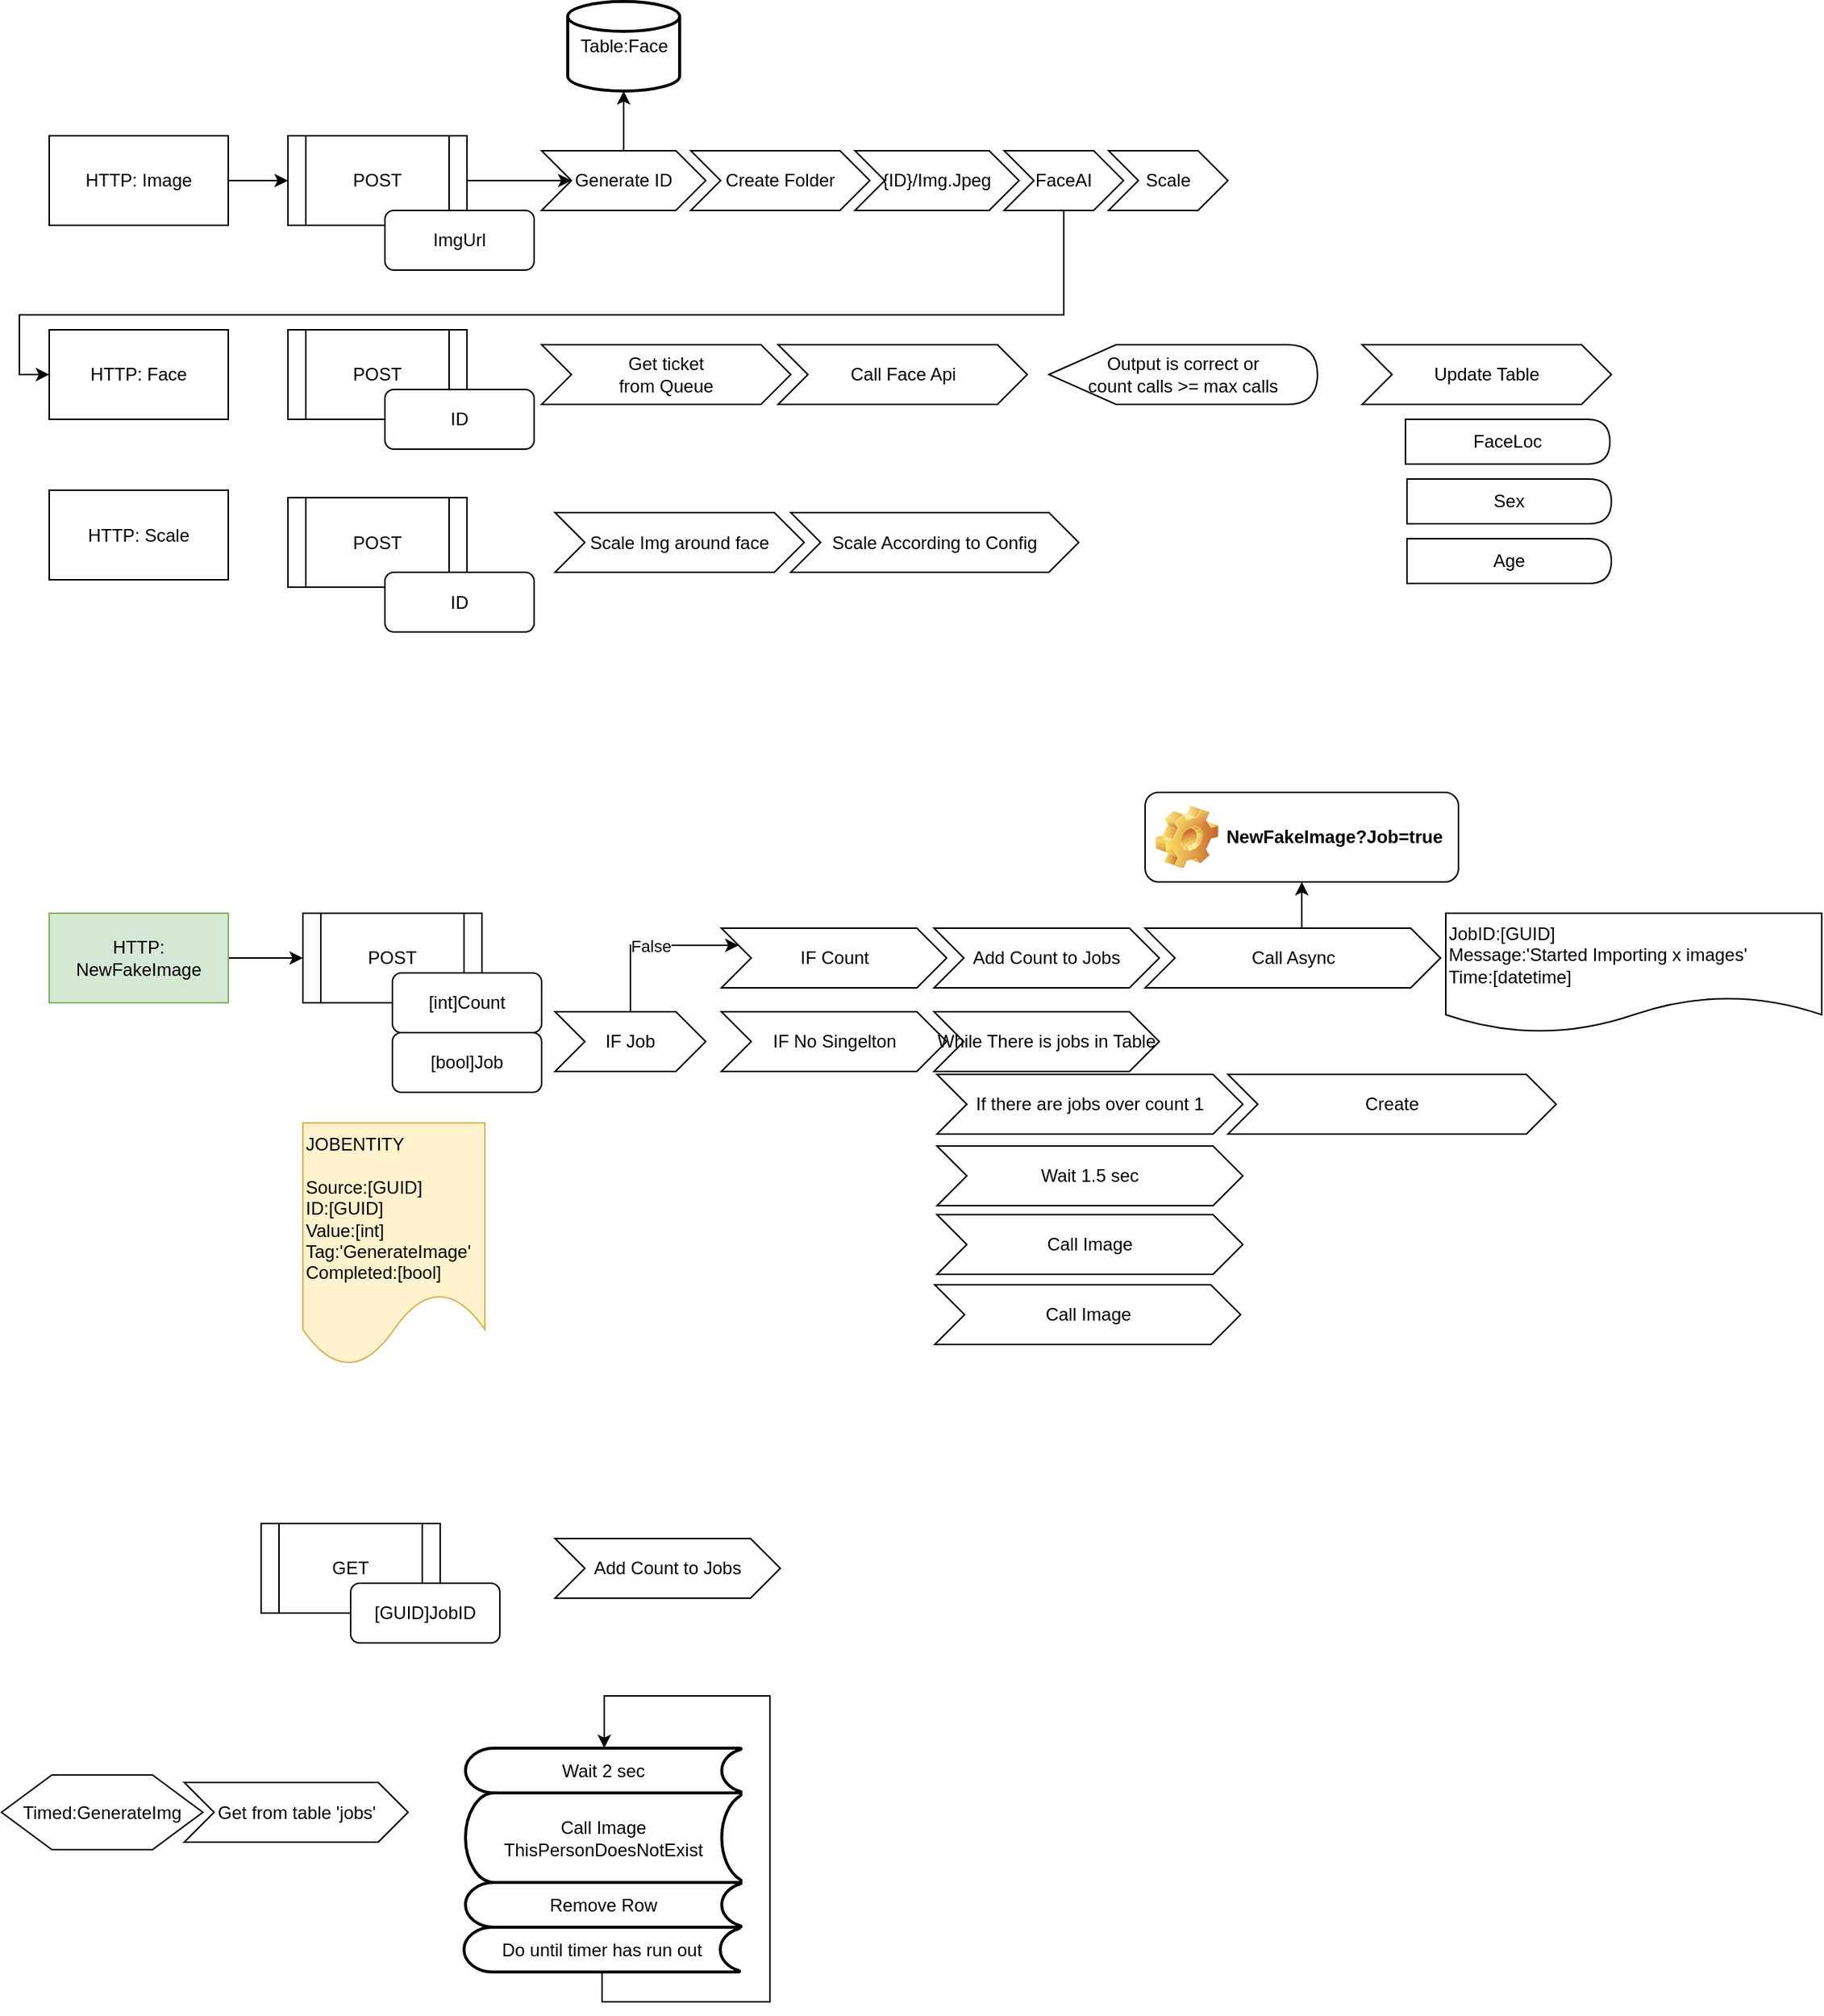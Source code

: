 <mxfile version="12.2.3" type="device" pages="4"><diagram id="6GZbs4qeGEQr8LsSOXJB" name="Thoughts"><mxGraphModel dx="1093" dy="1153" grid="1" gridSize="10" guides="1" tooltips="1" connect="1" arrows="1" fold="1" page="1" pageScale="1" pageWidth="827" pageHeight="1169" math="0" shadow="0"><root><mxCell id="0"/><mxCell id="1" parent="0"/><mxCell id="xeAzQ0xxMWWi7Mjjr2o7-23" style="edgeStyle=orthogonalEdgeStyle;rounded=0;orthogonalLoop=1;jettySize=auto;html=1;entryX=0;entryY=0.5;entryDx=0;entryDy=0;" edge="1" parent="1" source="xeAzQ0xxMWWi7Mjjr2o7-19" target="xeAzQ0xxMWWi7Mjjr2o7-21"><mxGeometry relative="1" as="geometry"/></mxCell><mxCell id="xeAzQ0xxMWWi7Mjjr2o7-19" value="HTTP: Image" style="rounded=0;whiteSpace=wrap;html=1;" vertex="1" parent="1"><mxGeometry x="50" y="170" width="120" height="60" as="geometry"/></mxCell><mxCell id="xeAzQ0xxMWWi7Mjjr2o7-31" style="edgeStyle=orthogonalEdgeStyle;rounded=0;orthogonalLoop=1;jettySize=auto;html=1;entryX=0;entryY=0.5;entryDx=0;entryDy=0;" edge="1" parent="1" source="xeAzQ0xxMWWi7Mjjr2o7-21" target="xeAzQ0xxMWWi7Mjjr2o7-25"><mxGeometry relative="1" as="geometry"/></mxCell><mxCell id="xeAzQ0xxMWWi7Mjjr2o7-21" value="POST" style="shape=process;whiteSpace=wrap;html=1;backgroundOutline=1;" vertex="1" parent="1"><mxGeometry x="210" y="170" width="120" height="60" as="geometry"/></mxCell><mxCell id="xeAzQ0xxMWWi7Mjjr2o7-101" style="edgeStyle=orthogonalEdgeStyle;rounded=0;orthogonalLoop=1;jettySize=auto;html=1;entryX=0.5;entryY=1;entryDx=0;entryDy=0;entryPerimeter=0;" edge="1" parent="1" source="xeAzQ0xxMWWi7Mjjr2o7-25" target="xeAzQ0xxMWWi7Mjjr2o7-100"><mxGeometry relative="1" as="geometry"/></mxCell><mxCell id="xeAzQ0xxMWWi7Mjjr2o7-25" value="Generate ID" style="shape=step;perimeter=stepPerimeter;whiteSpace=wrap;html=1;fixedSize=1;" vertex="1" parent="1"><mxGeometry x="380" y="180" width="110" height="40" as="geometry"/></mxCell><mxCell id="xeAzQ0xxMWWi7Mjjr2o7-86" style="edgeStyle=orthogonalEdgeStyle;rounded=0;orthogonalLoop=1;jettySize=auto;html=1;entryX=0;entryY=0.5;entryDx=0;entryDy=0;" edge="1" parent="1" source="xeAzQ0xxMWWi7Mjjr2o7-27" target="xeAzQ0xxMWWi7Mjjr2o7-82"><mxGeometry relative="1" as="geometry"><Array as="points"><mxPoint x="730" y="290"/><mxPoint x="30" y="290"/><mxPoint x="30" y="330"/></Array></mxGeometry></mxCell><mxCell id="xeAzQ0xxMWWi7Mjjr2o7-27" value="FaceAI" style="shape=step;perimeter=stepPerimeter;whiteSpace=wrap;html=1;fixedSize=1;" vertex="1" parent="1"><mxGeometry x="690" y="180" width="80" height="40" as="geometry"/></mxCell><mxCell id="xeAzQ0xxMWWi7Mjjr2o7-30" value="Scale" style="shape=step;perimeter=stepPerimeter;whiteSpace=wrap;html=1;fixedSize=1;" vertex="1" parent="1"><mxGeometry x="760" y="180" width="80" height="40" as="geometry"/></mxCell><mxCell id="xeAzQ0xxMWWi7Mjjr2o7-33" value="{ID}/Img.Jpeg" style="shape=step;perimeter=stepPerimeter;whiteSpace=wrap;html=1;fixedSize=1;" vertex="1" parent="1"><mxGeometry x="590" y="180" width="110" height="40" as="geometry"/></mxCell><mxCell id="xeAzQ0xxMWWi7Mjjr2o7-52" style="edgeStyle=orthogonalEdgeStyle;rounded=0;orthogonalLoop=1;jettySize=auto;html=1;" edge="1" parent="1" source="xeAzQ0xxMWWi7Mjjr2o7-46" target="xeAzQ0xxMWWi7Mjjr2o7-47"><mxGeometry relative="1" as="geometry"/></mxCell><mxCell id="xeAzQ0xxMWWi7Mjjr2o7-46" value="HTTP: NewFakeImage" style="rounded=0;whiteSpace=wrap;html=1;fillColor=#d5e8d4;strokeColor=#82b366;" vertex="1" parent="1"><mxGeometry x="50" y="691" width="120" height="60" as="geometry"/></mxCell><mxCell id="xeAzQ0xxMWWi7Mjjr2o7-47" value="POST" style="shape=process;whiteSpace=wrap;html=1;backgroundOutline=1;" vertex="1" parent="1"><mxGeometry x="220" y="691" width="120" height="60" as="geometry"/></mxCell><mxCell id="xeAzQ0xxMWWi7Mjjr2o7-51" value="[int]Count" style="rounded=1;whiteSpace=wrap;html=1;" vertex="1" parent="1"><mxGeometry x="280" y="731" width="100" height="40" as="geometry"/></mxCell><mxCell id="xeAzQ0xxMWWi7Mjjr2o7-57" value="Add Count to Jobs" style="shape=step;perimeter=stepPerimeter;whiteSpace=wrap;html=1;fixedSize=1;" vertex="1" parent="1"><mxGeometry x="643" y="701" width="151" height="40" as="geometry"/></mxCell><mxCell id="xeAzQ0xxMWWi7Mjjr2o7-58" value="Create Folder" style="shape=step;perimeter=stepPerimeter;whiteSpace=wrap;html=1;fixedSize=1;" vertex="1" parent="1"><mxGeometry x="480" y="180" width="120" height="40" as="geometry"/></mxCell><mxCell id="xeAzQ0xxMWWi7Mjjr2o7-61" value="Timed:GenerateImg" style="shape=hexagon;perimeter=hexagonPerimeter2;whiteSpace=wrap;html=1;" vertex="1" parent="1"><mxGeometry x="18" y="1268.5" width="135" height="50" as="geometry"/></mxCell><mxCell id="xeAzQ0xxMWWi7Mjjr2o7-66" value="Get from table 'jobs'" style="shape=step;perimeter=stepPerimeter;whiteSpace=wrap;html=1;fixedSize=1;" vertex="1" parent="1"><mxGeometry x="140.5" y="1273.5" width="150" height="40" as="geometry"/></mxCell><mxCell id="xeAzQ0xxMWWi7Mjjr2o7-68" value="Wait 2 sec" style="strokeWidth=2;html=1;shape=mxgraph.flowchart.stored_data;whiteSpace=wrap;" vertex="1" parent="1"><mxGeometry x="329" y="1250.5" width="185" height="30" as="geometry"/></mxCell><mxCell id="xeAzQ0xxMWWi7Mjjr2o7-69" value="&lt;div&gt;Call Image&lt;/div&gt;&lt;div&gt;ThisPersonDoesNotExist&lt;br&gt;&lt;/div&gt;" style="strokeWidth=2;html=1;shape=mxgraph.flowchart.stored_data;whiteSpace=wrap;" vertex="1" parent="1"><mxGeometry x="329" y="1280.5" width="185" height="60" as="geometry"/></mxCell><mxCell id="xeAzQ0xxMWWi7Mjjr2o7-70" value="Remove Row" style="strokeWidth=2;html=1;shape=mxgraph.flowchart.stored_data;whiteSpace=wrap;" vertex="1" parent="1"><mxGeometry x="329" y="1340.5" width="185" height="30" as="geometry"/></mxCell><mxCell id="xeAzQ0xxMWWi7Mjjr2o7-81" style="edgeStyle=orthogonalEdgeStyle;rounded=0;orthogonalLoop=1;jettySize=auto;html=1;exitX=0.5;exitY=1;exitDx=0;exitDy=0;exitPerimeter=0;" edge="1" parent="1" source="xeAzQ0xxMWWi7Mjjr2o7-80"><mxGeometry relative="1" as="geometry"><mxPoint x="422" y="1250.5" as="targetPoint"/><Array as="points"><mxPoint x="421" y="1420.5"/><mxPoint x="533" y="1420.5"/><mxPoint x="533" y="1215.5"/><mxPoint x="422" y="1215.5"/></Array></mxGeometry></mxCell><mxCell id="xeAzQ0xxMWWi7Mjjr2o7-80" value="Do until timer has run out" style="strokeWidth=2;html=1;shape=mxgraph.flowchart.stored_data;whiteSpace=wrap;" vertex="1" parent="1"><mxGeometry x="328" y="1370.5" width="185" height="30" as="geometry"/></mxCell><mxCell id="xeAzQ0xxMWWi7Mjjr2o7-82" value="HTTP: Face" style="rounded=0;whiteSpace=wrap;html=1;" vertex="1" parent="1"><mxGeometry x="50" y="300" width="120" height="60" as="geometry"/></mxCell><mxCell id="xeAzQ0xxMWWi7Mjjr2o7-83" value="&lt;div&gt;Get ticket &lt;br&gt;&lt;/div&gt;&lt;div&gt;from Queue&lt;br&gt;&lt;/div&gt;" style="shape=step;perimeter=stepPerimeter;whiteSpace=wrap;html=1;fixedSize=1;" vertex="1" parent="1"><mxGeometry x="380" y="310" width="167" height="40" as="geometry"/></mxCell><mxCell id="xeAzQ0xxMWWi7Mjjr2o7-84" value="Call Face Api" style="shape=step;perimeter=stepPerimeter;whiteSpace=wrap;html=1;fixedSize=1;" vertex="1" parent="1"><mxGeometry x="538.5" y="310" width="167" height="40" as="geometry"/></mxCell><mxCell id="xeAzQ0xxMWWi7Mjjr2o7-87" value="POST" style="shape=process;whiteSpace=wrap;html=1;backgroundOutline=1;" vertex="1" parent="1"><mxGeometry x="210" y="300" width="120" height="60" as="geometry"/></mxCell><mxCell id="xeAzQ0xxMWWi7Mjjr2o7-92" value="&lt;div&gt;Output is correct or &lt;br&gt;&lt;/div&gt;&lt;div&gt;count calls &amp;gt;= max calls&lt;/div&gt;" style="shape=display;whiteSpace=wrap;html=1;" vertex="1" parent="1"><mxGeometry x="720" y="310" width="180" height="40" as="geometry"/></mxCell><mxCell id="xeAzQ0xxMWWi7Mjjr2o7-95" value="Update Table" style="shape=step;perimeter=stepPerimeter;whiteSpace=wrap;html=1;fixedSize=1;" vertex="1" parent="1"><mxGeometry x="930" y="310" width="167" height="40" as="geometry"/></mxCell><mxCell id="xeAzQ0xxMWWi7Mjjr2o7-96" value="HTTP: Scale" style="rounded=0;whiteSpace=wrap;html=1;" vertex="1" parent="1"><mxGeometry x="50" y="407.5" width="120" height="60" as="geometry"/></mxCell><mxCell id="xeAzQ0xxMWWi7Mjjr2o7-97" value="POST" style="shape=process;whiteSpace=wrap;html=1;backgroundOutline=1;" vertex="1" parent="1"><mxGeometry x="210" y="412.5" width="120" height="60" as="geometry"/></mxCell><mxCell id="xeAzQ0xxMWWi7Mjjr2o7-100" value="Table:Face" style="strokeWidth=2;html=1;shape=mxgraph.flowchart.database;whiteSpace=wrap;" vertex="1" parent="1"><mxGeometry x="397.5" y="80" width="75" height="60" as="geometry"/></mxCell><mxCell id="xeAzQ0xxMWWi7Mjjr2o7-103" value="FaceLoc" style="shape=delay;whiteSpace=wrap;html=1;" vertex="1" parent="1"><mxGeometry x="959" y="360" width="137" height="30" as="geometry"/></mxCell><mxCell id="xeAzQ0xxMWWi7Mjjr2o7-104" value="Sex" style="shape=delay;whiteSpace=wrap;html=1;" vertex="1" parent="1"><mxGeometry x="960" y="400" width="137" height="30" as="geometry"/></mxCell><mxCell id="xeAzQ0xxMWWi7Mjjr2o7-105" value="Age" style="shape=delay;whiteSpace=wrap;html=1;" vertex="1" parent="1"><mxGeometry x="960" y="440" width="137" height="30" as="geometry"/></mxCell><mxCell id="xeAzQ0xxMWWi7Mjjr2o7-108" value="ID" style="rounded=1;whiteSpace=wrap;html=1;" vertex="1" parent="1"><mxGeometry x="275" y="340" width="100" height="40" as="geometry"/></mxCell><mxCell id="xeAzQ0xxMWWi7Mjjr2o7-110" value="ID" style="rounded=1;whiteSpace=wrap;html=1;" vertex="1" parent="1"><mxGeometry x="275" y="462.5" width="100" height="40" as="geometry"/></mxCell><mxCell id="xeAzQ0xxMWWi7Mjjr2o7-111" value="Scale Img around face" style="shape=step;perimeter=stepPerimeter;whiteSpace=wrap;html=1;fixedSize=1;" vertex="1" parent="1"><mxGeometry x="389" y="422.5" width="167" height="40" as="geometry"/></mxCell><mxCell id="xeAzQ0xxMWWi7Mjjr2o7-112" value="Scale According to Config" style="shape=step;perimeter=stepPerimeter;whiteSpace=wrap;html=1;fixedSize=1;" vertex="1" parent="1"><mxGeometry x="547" y="422.5" width="193" height="40" as="geometry"/></mxCell><mxCell id="ca9oi-z39eJAPlIRSLrD-8" style="edgeStyle=orthogonalEdgeStyle;rounded=0;orthogonalLoop=1;jettySize=auto;html=1;exitX=0.5;exitY=0;exitDx=0;exitDy=0;entryX=0.5;entryY=1;entryDx=0;entryDy=0;" edge="1" parent="1" source="xOXwulKFkZtvHhrATQfW-4" target="ca9oi-z39eJAPlIRSLrD-7"><mxGeometry relative="1" as="geometry"/></mxCell><mxCell id="xOXwulKFkZtvHhrATQfW-4" value="Call Async" style="shape=step;perimeter=stepPerimeter;whiteSpace=wrap;html=1;fixedSize=1;" vertex="1" parent="1"><mxGeometry x="784.5" y="701" width="198" height="40" as="geometry"/></mxCell><mxCell id="xOXwulKFkZtvHhrATQfW-7" value="GET" style="shape=process;whiteSpace=wrap;html=1;backgroundOutline=1;" vertex="1" parent="1"><mxGeometry x="192" y="1100" width="120" height="60" as="geometry"/></mxCell><mxCell id="xOXwulKFkZtvHhrATQfW-8" value="[GUID]JobID" style="rounded=1;whiteSpace=wrap;html=1;" vertex="1" parent="1"><mxGeometry x="252" y="1140" width="100" height="40" as="geometry"/></mxCell><mxCell id="ca9oi-z39eJAPlIRSLrD-1" value="[bool]Job" style="rounded=1;whiteSpace=wrap;html=1;" vertex="1" parent="1"><mxGeometry x="280" y="771" width="100" height="40" as="geometry"/></mxCell><mxCell id="ca9oi-z39eJAPlIRSLrD-2" value="Add Count to Jobs" style="shape=step;perimeter=stepPerimeter;whiteSpace=wrap;html=1;fixedSize=1;" vertex="1" parent="1"><mxGeometry x="389" y="1110" width="151" height="40" as="geometry"/></mxCell><mxCell id="ca9oi-z39eJAPlIRSLrD-3" value="IF Count" style="shape=step;perimeter=stepPerimeter;whiteSpace=wrap;html=1;fixedSize=1;" vertex="1" parent="1"><mxGeometry x="500.5" y="701" width="151" height="40" as="geometry"/></mxCell><mxCell id="ca9oi-z39eJAPlIRSLrD-22" value="False" style="edgeStyle=orthogonalEdgeStyle;rounded=0;orthogonalLoop=1;jettySize=auto;html=1;exitX=0.5;exitY=0;exitDx=0;exitDy=0;entryX=0;entryY=0.25;entryDx=0;entryDy=0;" edge="1" parent="1" source="ca9oi-z39eJAPlIRSLrD-4" target="ca9oi-z39eJAPlIRSLrD-3"><mxGeometry relative="1" as="geometry"><Array as="points"><mxPoint x="440" y="713"/></Array></mxGeometry></mxCell><mxCell id="ca9oi-z39eJAPlIRSLrD-4" value="IF Job" style="shape=step;perimeter=stepPerimeter;whiteSpace=wrap;html=1;fixedSize=1;" vertex="1" parent="1"><mxGeometry x="389" y="757" width="101" height="40" as="geometry"/></mxCell><mxCell id="ca9oi-z39eJAPlIRSLrD-5" value="IF No Singelton" style="shape=step;perimeter=stepPerimeter;whiteSpace=wrap;html=1;fixedSize=1;" vertex="1" parent="1"><mxGeometry x="500.5" y="757" width="151" height="40" as="geometry"/></mxCell><mxCell id="ca9oi-z39eJAPlIRSLrD-7" value="NewFakeImage?Job=true" style="label;whiteSpace=wrap;html=1;image=img/clipart/Gear_128x128.png" vertex="1" parent="1"><mxGeometry x="784.5" y="610" width="210" height="60" as="geometry"/></mxCell><mxCell id="ca9oi-z39eJAPlIRSLrD-9" value="While There is jobs in Table" style="shape=step;perimeter=stepPerimeter;whiteSpace=wrap;html=1;fixedSize=1;" vertex="1" parent="1"><mxGeometry x="643" y="757" width="151" height="40" as="geometry"/></mxCell><mxCell id="ca9oi-z39eJAPlIRSLrD-14" value="&lt;div&gt;JobID:[GUID]&lt;/div&gt;&lt;div&gt;Message:'Started Importing x images'&lt;br&gt;&lt;/div&gt;&lt;div&gt;Time:[datetime]&lt;br&gt;&lt;/div&gt;" style="shape=document;whiteSpace=wrap;html=1;boundedLbl=1;align=left;" vertex="1" parent="1"><mxGeometry x="986" y="691" width="252" height="80" as="geometry"/></mxCell><mxCell id="ca9oi-z39eJAPlIRSLrD-15" value="Wait 1.5 sec" style="shape=step;perimeter=stepPerimeter;whiteSpace=wrap;html=1;fixedSize=1;" vertex="1" parent="1"><mxGeometry x="645" y="847" width="205" height="40" as="geometry"/></mxCell><mxCell id="ca9oi-z39eJAPlIRSLrD-16" value="Call Image" style="shape=step;perimeter=stepPerimeter;whiteSpace=wrap;html=1;fixedSize=1;" vertex="1" parent="1"><mxGeometry x="645" y="893" width="205" height="40" as="geometry"/></mxCell><mxCell id="ca9oi-z39eJAPlIRSLrD-18" value="If there are jobs over count 1" style="shape=step;perimeter=stepPerimeter;whiteSpace=wrap;html=1;fixedSize=1;" vertex="1" parent="1"><mxGeometry x="645" y="799" width="205" height="40" as="geometry"/></mxCell><mxCell id="ca9oi-z39eJAPlIRSLrD-19" value="Create" style="shape=step;perimeter=stepPerimeter;whiteSpace=wrap;html=1;fixedSize=1;" vertex="1" parent="1"><mxGeometry x="840" y="799" width="220" height="40" as="geometry"/></mxCell><mxCell id="ca9oi-z39eJAPlIRSLrD-20" value="&lt;div&gt;JOBENTITY&lt;/div&gt;&lt;div&gt;&lt;br&gt;&lt;/div&gt;&lt;div&gt;Source:[GUID]&lt;/div&gt;&lt;div&gt;ID:[GUID]&lt;/div&gt;&lt;div&gt;Value:[int]&lt;/div&gt;&lt;div&gt;Tag:'GenerateImage'&lt;br&gt;&lt;/div&gt;&lt;div&gt;Completed:[bool]&lt;br&gt;&lt;/div&gt;" style="shape=document;whiteSpace=wrap;html=1;boundedLbl=1;align=left;fillColor=#fff2cc;strokeColor=#d6b656;" vertex="1" parent="1"><mxGeometry x="220" y="831.5" width="122" height="163" as="geometry"/></mxCell><mxCell id="ca9oi-z39eJAPlIRSLrD-21" value="ImgUrl" style="rounded=1;whiteSpace=wrap;html=1;" vertex="1" parent="1"><mxGeometry x="275" y="220" width="100" height="40" as="geometry"/></mxCell><mxCell id="ca9oi-z39eJAPlIRSLrD-23" value="Call Image" style="shape=step;perimeter=stepPerimeter;whiteSpace=wrap;html=1;fixedSize=1;" vertex="1" parent="1"><mxGeometry x="643.5" y="940" width="205" height="40" as="geometry"/></mxCell></root></mxGraphModel></diagram><diagram id="Y1_JgbJwfVdvQwBqynsP" name="Idea Singleton"><mxGraphModel dx="1733" dy="1153" grid="1" gridSize="10" guides="1" tooltips="1" connect="1" arrows="1" fold="1" page="1" pageScale="1" pageWidth="827" pageHeight="1169" math="0" shadow="0"><root><mxCell id="r4JqRcyGVkgsOF_MOg8y-0"/><mxCell id="r4JqRcyGVkgsOF_MOg8y-1" parent="r4JqRcyGVkgsOF_MOg8y-0"/><mxCell id="r4JqRcyGVkgsOF_MOg8y-2" value="False" style="edgeStyle=orthogonalEdgeStyle;rounded=0;orthogonalLoop=1;jettySize=auto;html=1;exitX=0.5;exitY=1;exitDx=0;exitDy=0;entryX=0.5;entryY=0;entryDx=0;entryDy=0;" edge="1" parent="r4JqRcyGVkgsOF_MOg8y-1" source="r4JqRcyGVkgsOF_MOg8y-4" target="r4JqRcyGVkgsOF_MOg8y-7"><mxGeometry relative="1" as="geometry"/></mxCell><mxCell id="r4JqRcyGVkgsOF_MOg8y-3" value="True" style="edgeStyle=orthogonalEdgeStyle;rounded=0;orthogonalLoop=1;jettySize=auto;html=1;exitX=0;exitY=0.5;exitDx=0;exitDy=0;entryX=1;entryY=0.5;entryDx=0;entryDy=0;" edge="1" parent="r4JqRcyGVkgsOF_MOg8y-1" source="r4JqRcyGVkgsOF_MOg8y-4" target="r4JqRcyGVkgsOF_MOg8y-45"><mxGeometry relative="1" as="geometry"/></mxCell><mxCell id="r4JqRcyGVkgsOF_MOg8y-4" value="If QMessages contains &quot;Lock*&quot;" style="rounded=1;whiteSpace=wrap;html=1;absoluteArcSize=1;arcSize=14;strokeWidth=2;" vertex="1" parent="r4JqRcyGVkgsOF_MOg8y-1"><mxGeometry x="290" y="465" width="140" height="70" as="geometry"/></mxCell><mxCell id="r4JqRcyGVkgsOF_MOg8y-5" style="edgeStyle=orthogonalEdgeStyle;rounded=0;orthogonalLoop=1;jettySize=auto;html=1;exitX=1;exitY=0.5;exitDx=0;exitDy=0;entryX=0.5;entryY=0;entryDx=0;entryDy=0;" edge="1" parent="r4JqRcyGVkgsOF_MOg8y-1" source="r4JqRcyGVkgsOF_MOg8y-7" target="r4JqRcyGVkgsOF_MOg8y-23"><mxGeometry relative="1" as="geometry"/></mxCell><mxCell id="r4JqRcyGVkgsOF_MOg8y-6" style="edgeStyle=orthogonalEdgeStyle;rounded=0;orthogonalLoop=1;jettySize=auto;html=1;exitX=0.5;exitY=1;exitDx=0;exitDy=0;entryX=0.5;entryY=0;entryDx=0;entryDy=0;" edge="1" parent="r4JqRcyGVkgsOF_MOg8y-1" source="r4JqRcyGVkgsOF_MOg8y-7" target="r4JqRcyGVkgsOF_MOg8y-16"><mxGeometry relative="1" as="geometry"/></mxCell><mxCell id="r4JqRcyGVkgsOF_MOg8y-7" value="Create QMessage" style="rounded=1;whiteSpace=wrap;html=1;absoluteArcSize=1;arcSize=14;strokeWidth=2;" vertex="1" parent="r4JqRcyGVkgsOF_MOg8y-1"><mxGeometry x="290" y="588.5" width="140" height="40" as="geometry"/></mxCell><mxCell id="r4JqRcyGVkgsOF_MOg8y-8" style="edgeStyle=orthogonalEdgeStyle;rounded=0;orthogonalLoop=1;jettySize=auto;html=1;exitX=0.08;exitY=1;exitDx=0;exitDy=0;exitPerimeter=0;entryX=0.5;entryY=0;entryDx=0;entryDy=0;" edge="1" parent="r4JqRcyGVkgsOF_MOg8y-1" source="r4JqRcyGVkgsOF_MOg8y-9" target="r4JqRcyGVkgsOF_MOg8y-4"><mxGeometry relative="1" as="geometry"><Array as="points"><mxPoint x="360" y="449.5"/></Array></mxGeometry></mxCell><mxCell id="r4JqRcyGVkgsOF_MOg8y-9" value="&lt;div align=&quot;left&quot;&gt;Queue:{queue}&lt;/div&gt;" style="strokeWidth=2;html=1;shape=mxgraph.flowchart.direct_data;whiteSpace=wrap;align=left;fillColor=#dae8fc;strokeColor=#6c8ebf;" vertex="1" parent="r4JqRcyGVkgsOF_MOg8y-1"><mxGeometry x="420" y="389.5" width="110" height="60" as="geometry"/></mxCell><mxCell id="r4JqRcyGVkgsOF_MOg8y-10" style="edgeStyle=orthogonalEdgeStyle;rounded=0;orthogonalLoop=1;jettySize=auto;html=1;entryX=0.08;entryY=0;entryDx=0;entryDy=0;entryPerimeter=0;" edge="1" parent="r4JqRcyGVkgsOF_MOg8y-1" source="r4JqRcyGVkgsOF_MOg8y-12" target="r4JqRcyGVkgsOF_MOg8y-9"><mxGeometry relative="1" as="geometry"><Array as="points"><mxPoint x="360" y="389.5"/></Array></mxGeometry></mxCell><mxCell id="r4JqRcyGVkgsOF_MOg8y-11" value="&lt;div&gt;Create&lt;/div&gt;&lt;div&gt;If not &lt;br&gt;&lt;/div&gt;&lt;div&gt;Exist&lt;br&gt;&lt;/div&gt;" style="text;html=1;resizable=0;points=[];align=center;verticalAlign=middle;labelBackgroundColor=#ffffff;" vertex="1" connectable="0" parent="r4JqRcyGVkgsOF_MOg8y-10"><mxGeometry x="-0.191" y="-1" relative="1" as="geometry"><mxPoint as="offset"/></mxGeometry></mxCell><mxCell id="r4JqRcyGVkgsOF_MOg8y-12" value="Get Queue ref 'singleton-{Name}'" style="rounded=1;whiteSpace=wrap;html=1;absoluteArcSize=1;arcSize=14;strokeWidth=2;" vertex="1" parent="r4JqRcyGVkgsOF_MOg8y-1"><mxGeometry x="290" y="315" width="140" height="40" as="geometry"/></mxCell><mxCell id="r4JqRcyGVkgsOF_MOg8y-13" value="[String] Name" style="shape=delay;whiteSpace=wrap;html=1;" vertex="1" parent="r4JqRcyGVkgsOF_MOg8y-1"><mxGeometry x="360" y="130" width="137" height="30" as="geometry"/></mxCell><mxCell id="r4JqRcyGVkgsOF_MOg8y-14" value="[Int] SleepMs= 5" style="shape=delay;whiteSpace=wrap;html=1;" vertex="1" parent="r4JqRcyGVkgsOF_MOg8y-1"><mxGeometry x="360" y="170" width="137" height="30" as="geometry"/></mxCell><mxCell id="r4JqRcyGVkgsOF_MOg8y-15" style="edgeStyle=orthogonalEdgeStyle;rounded=0;orthogonalLoop=1;jettySize=auto;html=1;exitX=0.5;exitY=1;exitDx=0;exitDy=0;entryX=0.5;entryY=0;entryDx=0;entryDy=0;" edge="1" parent="r4JqRcyGVkgsOF_MOg8y-1" source="r4JqRcyGVkgsOF_MOg8y-16" target="r4JqRcyGVkgsOF_MOg8y-27"><mxGeometry relative="1" as="geometry"/></mxCell><mxCell id="r4JqRcyGVkgsOF_MOg8y-16" value="&lt;div&gt;Wait &lt;br&gt;&lt;/div&gt;&lt;div&gt;{SleepMs*10} ms&lt;/div&gt;" style="rounded=1;whiteSpace=wrap;html=1;absoluteArcSize=1;arcSize=14;strokeWidth=2;" vertex="1" parent="r4JqRcyGVkgsOF_MOg8y-1"><mxGeometry x="290" y="654" width="140" height="40" as="geometry"/></mxCell><mxCell id="r4JqRcyGVkgsOF_MOg8y-17" style="edgeStyle=orthogonalEdgeStyle;rounded=0;orthogonalLoop=1;jettySize=auto;html=1;exitX=1;exitY=0.5;exitDx=0;exitDy=0;entryX=0.5;entryY=0;entryDx=0;entryDy=0;" edge="1" parent="r4JqRcyGVkgsOF_MOg8y-1" source="r4JqRcyGVkgsOF_MOg8y-19" target="r4JqRcyGVkgsOF_MOg8y-20"><mxGeometry relative="1" as="geometry"><Array as="points"><mxPoint x="575" y="240"/></Array></mxGeometry></mxCell><mxCell id="r4JqRcyGVkgsOF_MOg8y-18" style="edgeStyle=orthogonalEdgeStyle;rounded=0;orthogonalLoop=1;jettySize=auto;html=1;exitX=0.5;exitY=1;exitDx=0;exitDy=0;entryX=0.5;entryY=0;entryDx=0;entryDy=0;" edge="1" parent="r4JqRcyGVkgsOF_MOg8y-1" source="r4JqRcyGVkgsOF_MOg8y-19" target="r4JqRcyGVkgsOF_MOg8y-12"><mxGeometry relative="1" as="geometry"/></mxCell><mxCell id="r4JqRcyGVkgsOF_MOg8y-19" value="Create ID" style="rounded=1;whiteSpace=wrap;html=1;absoluteArcSize=1;arcSize=14;strokeWidth=2;" vertex="1" parent="r4JqRcyGVkgsOF_MOg8y-1"><mxGeometry x="310" y="220" width="100" height="40" as="geometry"/></mxCell><mxCell id="r4JqRcyGVkgsOF_MOg8y-20" value="GUID Without '-'" style="rounded=1;whiteSpace=wrap;html=1;absoluteArcSize=1;arcSize=14;strokeWidth=2;fillColor=#dae8fc;strokeColor=#6c8ebf;" vertex="1" parent="r4JqRcyGVkgsOF_MOg8y-1"><mxGeometry x="510" y="255" width="142" height="20" as="geometry"/></mxCell><mxCell id="r4JqRcyGVkgsOF_MOg8y-21" value="DateTime Ticks" style="rounded=1;whiteSpace=wrap;html=1;absoluteArcSize=1;arcSize=14;strokeWidth=2;fillColor=#dae8fc;strokeColor=#6c8ebf;" vertex="1" parent="r4JqRcyGVkgsOF_MOg8y-1"><mxGeometry x="510" y="275" width="142" height="20" as="geometry"/></mxCell><mxCell id="r4JqRcyGVkgsOF_MOg8y-22" value="Random~999999" style="rounded=1;whiteSpace=wrap;html=1;absoluteArcSize=1;arcSize=14;strokeWidth=2;fillColor=#dae8fc;strokeColor=#6c8ebf;" vertex="1" parent="r4JqRcyGVkgsOF_MOg8y-1"><mxGeometry x="510" y="295" width="142" height="20" as="geometry"/></mxCell><mxCell id="r4JqRcyGVkgsOF_MOg8y-23" value="Message: 'Test-{ID}'" style="rounded=1;whiteSpace=wrap;html=1;absoluteArcSize=1;arcSize=14;strokeWidth=2;fillColor=#dae8fc;strokeColor=#6c8ebf;" vertex="1" parent="r4JqRcyGVkgsOF_MOg8y-1"><mxGeometry x="445" y="640" width="165" height="25" as="geometry"/></mxCell><mxCell id="r4JqRcyGVkgsOF_MOg8y-24" value="Timeout: {SleepMs*1000}" style="rounded=1;whiteSpace=wrap;html=1;absoluteArcSize=1;arcSize=14;strokeWidth=2;fillColor=#dae8fc;strokeColor=#6c8ebf;" vertex="1" parent="r4JqRcyGVkgsOF_MOg8y-1"><mxGeometry x="445" y="665" width="165" height="41" as="geometry"/></mxCell><mxCell id="r4JqRcyGVkgsOF_MOg8y-25" value="True" style="edgeStyle=orthogonalEdgeStyle;rounded=0;orthogonalLoop=1;jettySize=auto;html=1;entryX=1;entryY=0.5;entryDx=0;entryDy=0;" edge="1" parent="r4JqRcyGVkgsOF_MOg8y-1" source="r4JqRcyGVkgsOF_MOg8y-27" target="r4JqRcyGVkgsOF_MOg8y-28"><mxGeometry relative="1" as="geometry"/></mxCell><mxCell id="r4JqRcyGVkgsOF_MOg8y-26" value="False" style="edgeStyle=orthogonalEdgeStyle;rounded=0;orthogonalLoop=1;jettySize=auto;html=1;exitX=0.5;exitY=1;exitDx=0;exitDy=0;entryX=0.5;entryY=0;entryDx=0;entryDy=0;" edge="1" parent="r4JqRcyGVkgsOF_MOg8y-1" source="r4JqRcyGVkgsOF_MOg8y-27" target="r4JqRcyGVkgsOF_MOg8y-31"><mxGeometry relative="1" as="geometry"/></mxCell><mxCell id="r4JqRcyGVkgsOF_MOg8y-27" value="If QMessages Contains 'Lock'" style="rounded=1;whiteSpace=wrap;html=1;absoluteArcSize=1;arcSize=14;strokeWidth=2;" vertex="1" parent="r4JqRcyGVkgsOF_MOg8y-1"><mxGeometry x="290" y="724" width="140" height="46" as="geometry"/></mxCell><mxCell id="r4JqRcyGVkgsOF_MOg8y-28" value="Return False" style="rounded=1;whiteSpace=wrap;html=1;absoluteArcSize=1;arcSize=14;strokeWidth=2;fillColor=#f8cecc;strokeColor=#b85450;" vertex="1" parent="r4JqRcyGVkgsOF_MOg8y-1"><mxGeometry x="80" y="734" width="100" height="26" as="geometry"/></mxCell><mxCell id="r4JqRcyGVkgsOF_MOg8y-29" value="False" style="edgeStyle=orthogonalEdgeStyle;rounded=0;orthogonalLoop=1;jettySize=auto;html=1;exitX=0;exitY=0.5;exitDx=0;exitDy=0;entryX=1;entryY=0.5;entryDx=0;entryDy=0;" edge="1" parent="r4JqRcyGVkgsOF_MOg8y-1" source="r4JqRcyGVkgsOF_MOg8y-31" target="r4JqRcyGVkgsOF_MOg8y-32"><mxGeometry relative="1" as="geometry"/></mxCell><mxCell id="r4JqRcyGVkgsOF_MOg8y-30" style="edgeStyle=orthogonalEdgeStyle;rounded=0;orthogonalLoop=1;jettySize=auto;html=1;exitX=0.5;exitY=1;exitDx=0;exitDy=0;entryX=0.5;entryY=0;entryDx=0;entryDy=0;" edge="1" parent="r4JqRcyGVkgsOF_MOg8y-1" source="r4JqRcyGVkgsOF_MOg8y-31" target="r4JqRcyGVkgsOF_MOg8y-38"><mxGeometry relative="1" as="geometry"/></mxCell><mxCell id="r4JqRcyGVkgsOF_MOg8y-31" value="If QMessages Contains More than one 'Test' Message" style="rounded=1;whiteSpace=wrap;html=1;absoluteArcSize=1;arcSize=14;strokeWidth=2;" vertex="1" parent="r4JqRcyGVkgsOF_MOg8y-1"><mxGeometry x="288.5" y="802" width="140" height="46" as="geometry"/></mxCell><mxCell id="r4JqRcyGVkgsOF_MOg8y-32" value="Return True" style="rounded=1;whiteSpace=wrap;html=1;absoluteArcSize=1;arcSize=14;strokeWidth=2;fillColor=#d5e8d4;strokeColor=#82b366;" vertex="1" parent="r4JqRcyGVkgsOF_MOg8y-1"><mxGeometry x="80" y="812" width="100" height="26" as="geometry"/></mxCell><mxCell id="r4JqRcyGVkgsOF_MOg8y-33" style="edgeStyle=orthogonalEdgeStyle;rounded=0;orthogonalLoop=1;jettySize=auto;html=1;exitX=0;exitY=0.25;exitDx=0;exitDy=0;entryX=1;entryY=0.5;entryDx=0;entryDy=0;" edge="1" parent="r4JqRcyGVkgsOF_MOg8y-1" source="r4JqRcyGVkgsOF_MOg8y-38" target="r4JqRcyGVkgsOF_MOg8y-43"><mxGeometry relative="1" as="geometry"><Array as="points"><mxPoint x="288" y="887"/><mxPoint x="234" y="887"/></Array></mxGeometry></mxCell><mxCell id="r4JqRcyGVkgsOF_MOg8y-34" value="Not Highest" style="text;html=1;resizable=0;points=[];align=center;verticalAlign=middle;labelBackgroundColor=#ffffff;" vertex="1" connectable="0" parent="r4JqRcyGVkgsOF_MOg8y-33"><mxGeometry x="0.087" y="-1" relative="1" as="geometry"><mxPoint as="offset"/></mxGeometry></mxCell><mxCell id="r4JqRcyGVkgsOF_MOg8y-35" style="edgeStyle=orthogonalEdgeStyle;rounded=0;orthogonalLoop=1;jettySize=auto;html=1;exitX=0;exitY=0.75;exitDx=0;exitDy=0;entryX=1;entryY=0.5;entryDx=0;entryDy=0;" edge="1" parent="r4JqRcyGVkgsOF_MOg8y-1" source="r4JqRcyGVkgsOF_MOg8y-38" target="r4JqRcyGVkgsOF_MOg8y-44"><mxGeometry relative="1" as="geometry"/></mxCell><mxCell id="r4JqRcyGVkgsOF_MOg8y-36" value="Highest" style="text;html=1;resizable=0;points=[];align=center;verticalAlign=middle;labelBackgroundColor=#ffffff;" vertex="1" connectable="0" parent="r4JqRcyGVkgsOF_MOg8y-35"><mxGeometry x="0.093" relative="1" as="geometry"><mxPoint as="offset"/></mxGeometry></mxCell><mxCell id="r4JqRcyGVkgsOF_MOg8y-37" value="&lt;div&gt;More than one&lt;/div&gt;&amp;nbsp;with same ticks" style="edgeStyle=orthogonalEdgeStyle;rounded=0;orthogonalLoop=1;jettySize=auto;html=1;exitX=0.5;exitY=1;exitDx=0;exitDy=0;entryX=0.5;entryY=0;entryDx=0;entryDy=0;" edge="1" parent="r4JqRcyGVkgsOF_MOg8y-1" source="r4JqRcyGVkgsOF_MOg8y-38" target="r4JqRcyGVkgsOF_MOg8y-42"><mxGeometry relative="1" as="geometry"/></mxCell><mxCell id="r4JqRcyGVkgsOF_MOg8y-38" value="Check {ID Ticks} compared to rest" style="rounded=1;whiteSpace=wrap;html=1;absoluteArcSize=1;arcSize=14;strokeWidth=2;" vertex="1" parent="r4JqRcyGVkgsOF_MOg8y-1"><mxGeometry x="288.5" y="880" width="140" height="46" as="geometry"/></mxCell><mxCell id="r4JqRcyGVkgsOF_MOg8y-39" style="edgeStyle=orthogonalEdgeStyle;rounded=0;orthogonalLoop=1;jettySize=auto;html=1;exitX=0;exitY=0.25;exitDx=0;exitDy=0;entryX=1;entryY=0.5;entryDx=0;entryDy=0;" edge="1" parent="r4JqRcyGVkgsOF_MOg8y-1" source="r4JqRcyGVkgsOF_MOg8y-42" target="r4JqRcyGVkgsOF_MOg8y-46"><mxGeometry relative="1" as="geometry"/></mxCell><mxCell id="r4JqRcyGVkgsOF_MOg8y-40" value="False" style="text;html=1;resizable=0;points=[];align=center;verticalAlign=middle;labelBackgroundColor=#ffffff;" vertex="1" connectable="0" parent="r4JqRcyGVkgsOF_MOg8y-39"><mxGeometry x="-0.323" y="-1" relative="1" as="geometry"><mxPoint as="offset"/></mxGeometry></mxCell><mxCell id="r4JqRcyGVkgsOF_MOg8y-41" value="True" style="edgeStyle=orthogonalEdgeStyle;rounded=0;orthogonalLoop=1;jettySize=auto;html=1;exitX=0.5;exitY=1;exitDx=0;exitDy=0;entryX=1;entryY=0.5;entryDx=0;entryDy=0;" edge="1" parent="r4JqRcyGVkgsOF_MOg8y-1" source="r4JqRcyGVkgsOF_MOg8y-42" target="r4JqRcyGVkgsOF_MOg8y-47"><mxGeometry relative="1" as="geometry"/></mxCell><mxCell id="r4JqRcyGVkgsOF_MOg8y-42" value="Current ID has higest random number" style="rounded=1;whiteSpace=wrap;html=1;absoluteArcSize=1;arcSize=14;strokeWidth=2;" vertex="1" parent="r4JqRcyGVkgsOF_MOg8y-1"><mxGeometry x="288.5" y="991" width="140" height="46" as="geometry"/></mxCell><mxCell id="r4JqRcyGVkgsOF_MOg8y-43" value="Return False" style="rounded=1;whiteSpace=wrap;html=1;absoluteArcSize=1;arcSize=14;strokeWidth=2;fillColor=#f8cecc;strokeColor=#b85450;" vertex="1" parent="r4JqRcyGVkgsOF_MOg8y-1"><mxGeometry x="80" y="873.5" width="100" height="26" as="geometry"/></mxCell><mxCell id="r4JqRcyGVkgsOF_MOg8y-44" value="Return True" style="rounded=1;whiteSpace=wrap;html=1;absoluteArcSize=1;arcSize=14;strokeWidth=2;fillColor=#d5e8d4;strokeColor=#82b366;" vertex="1" parent="r4JqRcyGVkgsOF_MOg8y-1"><mxGeometry x="80" y="903" width="100" height="26" as="geometry"/></mxCell><mxCell id="r4JqRcyGVkgsOF_MOg8y-45" value="Return False" style="rounded=1;whiteSpace=wrap;html=1;absoluteArcSize=1;arcSize=14;strokeWidth=2;fillColor=#f8cecc;strokeColor=#b85450;" vertex="1" parent="r4JqRcyGVkgsOF_MOg8y-1"><mxGeometry x="80" y="487" width="100" height="26" as="geometry"/></mxCell><mxCell id="r4JqRcyGVkgsOF_MOg8y-46" value="Return False" style="rounded=1;whiteSpace=wrap;html=1;absoluteArcSize=1;arcSize=14;strokeWidth=2;fillColor=#f8cecc;strokeColor=#b85450;" vertex="1" parent="r4JqRcyGVkgsOF_MOg8y-1"><mxGeometry x="80" y="989" width="100" height="26" as="geometry"/></mxCell><mxCell id="r4JqRcyGVkgsOF_MOg8y-47" value="Return True" style="rounded=1;whiteSpace=wrap;html=1;absoluteArcSize=1;arcSize=14;strokeWidth=2;fillColor=#d5e8d4;strokeColor=#82b366;" vertex="1" parent="r4JqRcyGVkgsOF_MOg8y-1"><mxGeometry x="80" y="1046" width="100" height="26" as="geometry"/></mxCell></root></mxGraphModel></diagram><diagram id="lXCmXvgXIodmwXtOB4gk" name="Page-3"><mxGraphModel dx="1733" dy="1153" grid="1" gridSize="10" guides="1" tooltips="1" connect="1" arrows="1" fold="1" page="1" pageScale="1" pageWidth="827" pageHeight="1169" math="0" shadow="0"><root><mxCell id="r69Vlj6ovM9EWRRRV1HF-0"/><mxCell id="r69Vlj6ovM9EWRRRV1HF-1" parent="r69Vlj6ovM9EWRRRV1HF-0"/></root></mxGraphModel></diagram><diagram id="fbSs0b9hZQiyX0KlYHJL" name="Page-4"><mxGraphModel dx="1733" dy="1153" grid="1" gridSize="10" guides="1" tooltips="1" connect="1" arrows="1" fold="1" page="1" pageScale="1" pageWidth="827" pageHeight="1169" math="0" shadow="0"><root><mxCell id="kUAEdsV-8mmFwCANUOay-0"/><mxCell id="kUAEdsV-8mmFwCANUOay-1" parent="kUAEdsV-8mmFwCANUOay-0"/></root></mxGraphModel></diagram></mxfile>
